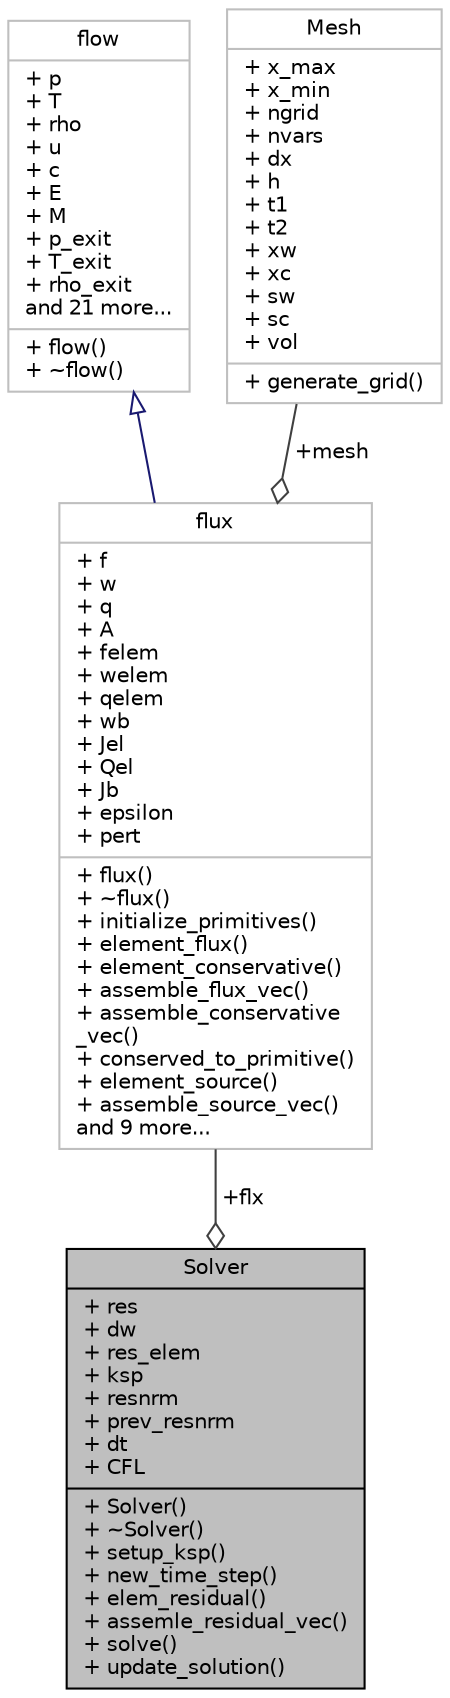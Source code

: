 digraph "Solver"
{
 // LATEX_PDF_SIZE
  edge [fontname="Helvetica",fontsize="10",labelfontname="Helvetica",labelfontsize="10"];
  node [fontname="Helvetica",fontsize="10",shape=record];
  Node1 [label="{Solver\n|+ res\l+ dw\l+ res_elem\l+ ksp\l+ resnrm\l+ prev_resnrm\l+ dt\l+ CFL\l|+ Solver()\l+ ~Solver()\l+ setup_ksp()\l+ new_time_step()\l+ elem_residual()\l+ assemle_residual_vec()\l+ solve()\l+ update_solution()\l}",height=0.2,width=0.4,color="black", fillcolor="grey75", style="filled", fontcolor="black",tooltip=" "];
  Node2 -> Node1 [color="grey25",fontsize="10",style="solid",label=" +flx" ,arrowhead="odiamond",fontname="Helvetica"];
  Node2 [label="{flux\n|+ f\l+ w\l+ q\l+ A\l+ felem\l+ welem\l+ qelem\l+ wb\l+ Jel\l+ Qel\l+ Jb\l+ epsilon\l+ pert\l|+ flux()\l+ ~flux()\l+ initialize_primitives()\l+ element_flux()\l+ element_conservative()\l+ assemble_flux_vec()\l+ assemble_conservative\l_vec()\l+ conserved_to_primitive()\l+ element_source()\l+ assemble_source_vec()\land 9 more...\l}",height=0.2,width=0.4,color="grey75", fillcolor="white", style="filled",URL="$classflux.html",tooltip=" "];
  Node3 -> Node2 [dir="back",color="midnightblue",fontsize="10",style="solid",arrowtail="onormal",fontname="Helvetica"];
  Node3 [label="{flow\n|+ p\l+ T\l+ rho\l+ u\l+ c\l+ E\l+ M\l+ p_exit\l+ T_exit\l+ rho_exit\land 21 more...\l|+ flow()\l+ ~flow()\l}",height=0.2,width=0.4,color="grey75", fillcolor="white", style="filled",URL="$classflow.html",tooltip=" "];
  Node4 -> Node2 [color="grey25",fontsize="10",style="solid",label=" +mesh" ,arrowhead="odiamond",fontname="Helvetica"];
  Node4 [label="{Mesh\n|+ x_max\l+ x_min\l+ ngrid\l+ nvars\l+ dx\l+ h\l+ t1\l+ t2\l+ xw\l+ xc\l+ sw\l+ sc\l+ vol\l|+ generate_grid()\l}",height=0.2,width=0.4,color="grey75", fillcolor="white", style="filled",URL="$classMesh.html",tooltip=" "];
}
